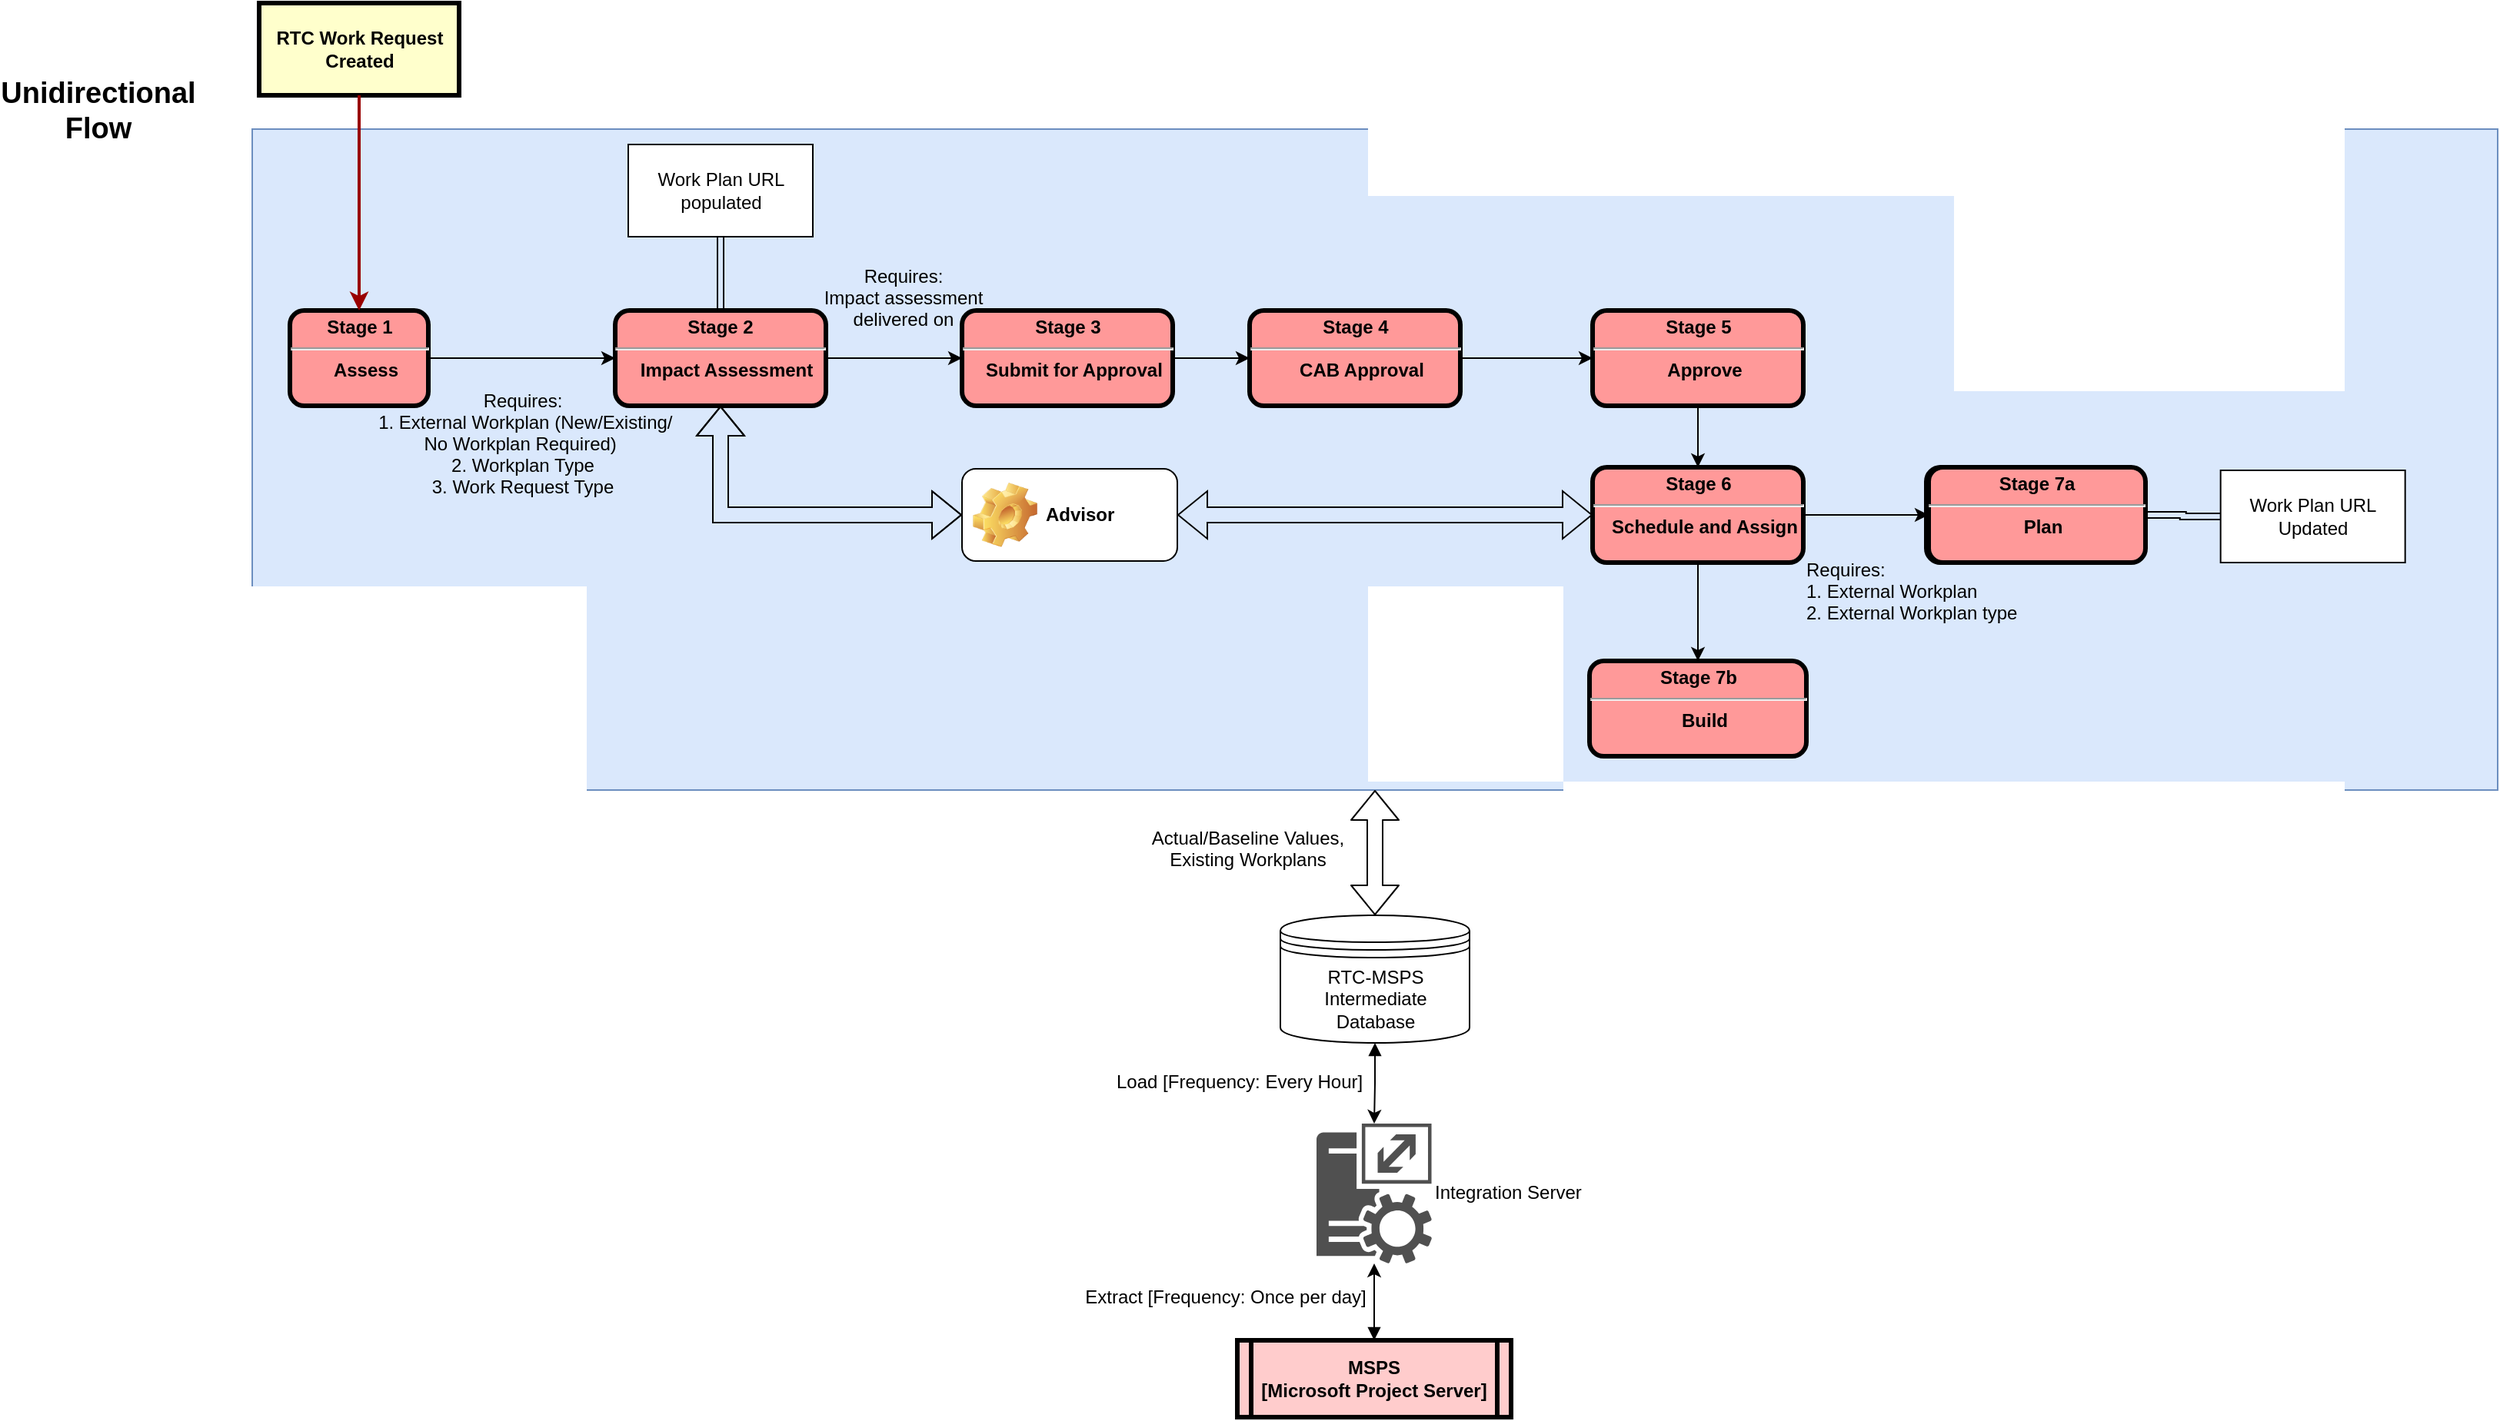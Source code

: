 <mxfile pages="1" version="11.2.5" type="github"><diagram id="CuGWOfgDKcjGERD-Q5Kv" name="Page-1"><mxGraphModel dx="1022" dy="467" grid="1" gridSize="10" guides="1" tooltips="1" connect="1" arrows="1" fold="1" page="1" pageScale="1" pageWidth="850" pageHeight="1100" math="0" shadow="0"><root><mxCell id="0"/><mxCell id="1" parent="0"/><mxCell id="LK-x5hyS80pU30Cg3SJq-52" value="" style="rounded=0;whiteSpace=wrap;html=1;fillColor=#dae8fc;strokeColor=#6c8ebf;" parent="1" vertex="1"><mxGeometry x="490" y="230" width="1460" height="430" as="geometry"/></mxCell><mxCell id="LK-x5hyS80pU30Cg3SJq-2" style="edgeStyle=orthogonalEdgeStyle;rounded=0;orthogonalLoop=1;jettySize=auto;html=1;exitX=1;exitY=0.5;exitDx=0;exitDy=0;entryX=0;entryY=0.5;entryDx=0;entryDy=0;" parent="1" source="LK-x5hyS80pU30Cg3SJq-3" target="LK-x5hyS80pU30Cg3SJq-14" edge="1"><mxGeometry relative="1" as="geometry"><mxPoint x="749.071" y="389.143" as="targetPoint"/></mxGeometry></mxCell><mxCell id="LK-x5hyS80pU30Cg3SJq-3" value="&lt;p style=&quot;margin: 4px 0px 0px ; text-align: center&quot;&gt;&lt;strong&gt;Stage 1&lt;br&gt;&lt;/strong&gt;&lt;/p&gt;&lt;hr&gt;&lt;p style=&quot;margin: 0px ; margin-left: 8px&quot;&gt;Assess&lt;/p&gt;" style="verticalAlign=middle;align=center;overflow=fill;fontSize=12;fontFamily=Helvetica;html=1;rounded=1;fontStyle=1;strokeWidth=3;fillColor=#FF9999;" parent="1" vertex="1"><mxGeometry x="514.5" y="348" width="90" height="62" as="geometry"/></mxCell><mxCell id="LK-x5hyS80pU30Cg3SJq-4" value="RTC Work Request Created" style="whiteSpace=wrap;align=center;verticalAlign=middle;fontStyle=1;strokeWidth=3;fillColor=#FFFFCC" parent="1" vertex="1"><mxGeometry x="494.5" y="148" width="130" height="60" as="geometry"/></mxCell><mxCell id="LK-x5hyS80pU30Cg3SJq-5" value="" style="edgeStyle=none;noEdgeStyle=1;strokeColor=#990000;strokeWidth=2" parent="1" source="LK-x5hyS80pU30Cg3SJq-4" target="LK-x5hyS80pU30Cg3SJq-3" edge="1"><mxGeometry width="100" height="100" relative="1" as="geometry"><mxPoint x="340.5" y="479" as="sourcePoint"/><mxPoint x="440.5" y="379" as="targetPoint"/></mxGeometry></mxCell><mxCell id="LK-x5hyS80pU30Cg3SJq-6" value="Requires:&#10;Impact assessment&#10;delivered on" style="text;spacingTop=-5;align=center" parent="1" vertex="1"><mxGeometry x="851.5" y="317" width="124" height="50" as="geometry"/></mxCell><mxCell id="LK-x5hyS80pU30Cg3SJq-7" value="Requires:&#10; 1. External Workplan (New/Existing/&#10;No Workplan Required) &#10;2. Workplan Type&#10;3. Work Request Type" style="text;spacingTop=-5;align=center" parent="1" vertex="1"><mxGeometry x="580" y="398" width="172" height="60" as="geometry"/></mxCell><mxCell id="LK-x5hyS80pU30Cg3SJq-8" value="Unidirectional Flow" style="text;html=1;strokeColor=none;fillColor=none;align=center;verticalAlign=middle;whiteSpace=wrap;rounded=0;fontStyle=1;fontSize=19;" parent="1" vertex="1"><mxGeometry x="370" y="208" width="40" height="20" as="geometry"/></mxCell><mxCell id="LK-x5hyS80pU30Cg3SJq-9" value="Requires: &#10;1. External Workplan&#10;2. External Workplan type&#10;" style="text;spacingTop=-5;align=left;" parent="1" vertex="1"><mxGeometry x="1498.5" y="508" width="140" height="60" as="geometry"/></mxCell><mxCell id="LK-x5hyS80pU30Cg3SJq-10" value="Work Plan URL Updated" style="rounded=0;whiteSpace=wrap;html=1;" parent="1" vertex="1"><mxGeometry x="1769.833" y="452" width="120" height="60" as="geometry"/></mxCell><mxCell id="LK-x5hyS80pU30Cg3SJq-11" style="edgeStyle=orthogonalEdgeStyle;shape=link;rounded=0;orthogonalLoop=1;jettySize=auto;html=1;exitX=0.5;exitY=1;exitDx=0;exitDy=0;" parent="1" edge="1"><mxGeometry relative="1" as="geometry"><mxPoint x="1407.5" y="653" as="sourcePoint"/><mxPoint x="1407.5" y="653.667" as="targetPoint"/></mxGeometry></mxCell><mxCell id="LK-x5hyS80pU30Cg3SJq-12" style="edgeStyle=orthogonalEdgeStyle;rounded=0;orthogonalLoop=1;jettySize=auto;html=1;exitX=1;exitY=0.5;exitDx=0;exitDy=0;entryX=0;entryY=0.5;entryDx=0;entryDy=0;" parent="1" source="LK-x5hyS80pU30Cg3SJq-14" target="LK-x5hyS80pU30Cg3SJq-16" edge="1"><mxGeometry relative="1" as="geometry"/></mxCell><mxCell id="LK-x5hyS80pU30Cg3SJq-14" value="&lt;p style=&quot;margin: 4px 0px 0px&quot;&gt;&lt;strong&gt;Stage 2&lt;br&gt;&lt;/strong&gt;&lt;/p&gt;&lt;hr&gt;&lt;p style=&quot;margin: 0px 0px 0px 8px&quot;&gt;Impact Assessment&lt;/p&gt;" style="verticalAlign=middle;align=center;overflow=fill;fontSize=12;fontFamily=Helvetica;html=1;rounded=1;fontStyle=1;strokeWidth=3;fillColor=#FF9999;" parent="1" vertex="1"><mxGeometry x="726" y="348" width="137" height="62" as="geometry"/></mxCell><mxCell id="LK-x5hyS80pU30Cg3SJq-15" style="edgeStyle=orthogonalEdgeStyle;rounded=0;orthogonalLoop=1;jettySize=auto;html=1;exitX=1;exitY=0.5;exitDx=0;exitDy=0;entryX=0;entryY=0.5;entryDx=0;entryDy=0;" parent="1" source="LK-x5hyS80pU30Cg3SJq-16" target="LK-x5hyS80pU30Cg3SJq-18" edge="1"><mxGeometry relative="1" as="geometry"/></mxCell><mxCell id="LK-x5hyS80pU30Cg3SJq-16" value="&lt;p style=&quot;margin: 4px 0px 0px&quot;&gt;&lt;strong&gt;Stage 3&lt;br&gt;&lt;/strong&gt;&lt;/p&gt;&lt;hr&gt;&lt;p style=&quot;margin: 0px 0px 0px 8px&quot;&gt;Submit for Approval&lt;/p&gt;" style="verticalAlign=middle;align=center;overflow=fill;fontSize=12;fontFamily=Helvetica;html=1;rounded=1;fontStyle=1;strokeWidth=3;fillColor=#FF9999;" parent="1" vertex="1"><mxGeometry x="951.5" y="348" width="137" height="62" as="geometry"/></mxCell><mxCell id="LK-x5hyS80pU30Cg3SJq-17" style="edgeStyle=orthogonalEdgeStyle;rounded=0;orthogonalLoop=1;jettySize=auto;html=1;exitX=1;exitY=0.5;exitDx=0;exitDy=0;entryX=0;entryY=0.5;entryDx=0;entryDy=0;" parent="1" source="LK-x5hyS80pU30Cg3SJq-18" target="LK-x5hyS80pU30Cg3SJq-20" edge="1"><mxGeometry relative="1" as="geometry"/></mxCell><mxCell id="LK-x5hyS80pU30Cg3SJq-18" value="&lt;p style=&quot;margin: 4px 0px 0px&quot;&gt;&lt;strong&gt;Stage 4&lt;br&gt;&lt;/strong&gt;&lt;/p&gt;&lt;hr&gt;&lt;p style=&quot;margin: 0px 0px 0px 8px&quot;&gt;CAB Approval&lt;/p&gt;" style="verticalAlign=middle;align=center;overflow=fill;fontSize=12;fontFamily=Helvetica;html=1;rounded=1;fontStyle=1;strokeWidth=3;fillColor=#FF9999;" parent="1" vertex="1"><mxGeometry x="1138.5" y="348" width="137" height="62" as="geometry"/></mxCell><mxCell id="LK-x5hyS80pU30Cg3SJq-19" style="edgeStyle=orthogonalEdgeStyle;rounded=0;orthogonalLoop=1;jettySize=auto;html=1;exitX=0.5;exitY=1;exitDx=0;exitDy=0;entryX=0.5;entryY=0;entryDx=0;entryDy=0;" parent="1" source="LK-x5hyS80pU30Cg3SJq-20" target="LK-x5hyS80pU30Cg3SJq-22" edge="1"><mxGeometry relative="1" as="geometry"/></mxCell><mxCell id="LK-x5hyS80pU30Cg3SJq-20" value="&lt;p style=&quot;margin: 4px 0px 0px&quot;&gt;&lt;strong&gt;Stage 5&lt;br&gt;&lt;/strong&gt;&lt;/p&gt;&lt;hr&gt;&lt;p style=&quot;margin: 0px 0px 0px 8px&quot;&gt;Approve&lt;/p&gt;" style="verticalAlign=middle;align=center;overflow=fill;fontSize=12;fontFamily=Helvetica;html=1;rounded=1;fontStyle=1;strokeWidth=3;fillColor=#FF9999;" parent="1" vertex="1"><mxGeometry x="1361.5" y="348" width="137" height="62" as="geometry"/></mxCell><mxCell id="LK-x5hyS80pU30Cg3SJq-39" style="edgeStyle=orthogonalEdgeStyle;rounded=0;orthogonalLoop=1;jettySize=auto;html=1;exitX=0.5;exitY=1;exitDx=0;exitDy=0;entryX=0.5;entryY=0;entryDx=0;entryDy=0;" parent="1" source="LK-x5hyS80pU30Cg3SJq-22" target="LK-x5hyS80pU30Cg3SJq-38" edge="1"><mxGeometry relative="1" as="geometry"/></mxCell><mxCell id="LK-x5hyS80pU30Cg3SJq-48" style="edgeStyle=orthogonalEdgeStyle;rounded=0;orthogonalLoop=1;jettySize=auto;html=1;exitX=1;exitY=0.5;exitDx=0;exitDy=0;entryX=0;entryY=0.5;entryDx=0;entryDy=0;" parent="1" source="LK-x5hyS80pU30Cg3SJq-22" target="LK-x5hyS80pU30Cg3SJq-24" edge="1"><mxGeometry relative="1" as="geometry"/></mxCell><mxCell id="LK-x5hyS80pU30Cg3SJq-22" value="&lt;p style=&quot;margin: 4px 0px 0px&quot;&gt;&lt;strong&gt;&lt;strong&gt;Stage&lt;/strong&gt;&amp;nbsp;6&lt;br&gt;&lt;/strong&gt;&lt;/p&gt;&lt;hr&gt;&lt;p style=&quot;margin: 0px 0px 0px 8px&quot;&gt;Schedule and Assign&lt;/p&gt;" style="verticalAlign=middle;align=center;overflow=fill;fontSize=12;fontFamily=Helvetica;html=1;rounded=1;fontStyle=1;strokeWidth=3;fillColor=#FF9999;" parent="1" vertex="1"><mxGeometry x="1361.5" y="450" width="137" height="62" as="geometry"/></mxCell><mxCell id="LK-x5hyS80pU30Cg3SJq-46" value="&lt;p style=&quot;margin: 4px 0px 0px&quot;&gt;&lt;strong&gt;&lt;strong&gt;Stage&lt;/strong&gt;&amp;nbsp;6&lt;br&gt;&lt;/strong&gt;&lt;/p&gt;&lt;hr&gt;&lt;p style=&quot;margin: 0px 0px 0px 8px&quot;&gt;Schedule and Assign&lt;/p&gt;" style="verticalAlign=middle;align=center;overflow=fill;fontSize=12;fontFamily=Helvetica;html=1;rounded=1;fontStyle=1;strokeWidth=3;fillColor=#FF9999;" parent="1" vertex="1"><mxGeometry x="1578.5" y="450" width="137" height="62" as="geometry"/></mxCell><mxCell id="LK-x5hyS80pU30Cg3SJq-49" style="edgeStyle=orthogonalEdgeStyle;shape=link;rounded=0;orthogonalLoop=1;jettySize=auto;html=1;exitX=1;exitY=0.5;exitDx=0;exitDy=0;" parent="1" source="LK-x5hyS80pU30Cg3SJq-24" target="LK-x5hyS80pU30Cg3SJq-10" edge="1"><mxGeometry relative="1" as="geometry"/></mxCell><mxCell id="LK-x5hyS80pU30Cg3SJq-24" value="&lt;p style=&quot;margin: 4px 0px 0px&quot;&gt;&lt;strong&gt;Stage 7a&lt;/strong&gt;&lt;/p&gt;&lt;hr&gt;&lt;p style=&quot;margin: 0px 0px 0px 8px&quot;&gt;Plan&lt;/p&gt;" style="verticalAlign=middle;align=center;overflow=fill;fontSize=12;fontFamily=Helvetica;html=1;rounded=1;fontStyle=1;strokeWidth=3;fillColor=#FF9999;" parent="1" vertex="1"><mxGeometry x="1580" y="450" width="141" height="62" as="geometry"/></mxCell><mxCell id="LK-x5hyS80pU30Cg3SJq-25" style="edgeStyle=orthogonalEdgeStyle;rounded=0;orthogonalLoop=1;jettySize=auto;html=1;exitX=0.5;exitY=0;exitDx=0;exitDy=0;startArrow=block;" parent="1" source="LK-x5hyS80pU30Cg3SJq-26" target="LK-x5hyS80pU30Cg3SJq-36" edge="1"><mxGeometry relative="1" as="geometry"/></mxCell><mxCell id="LK-x5hyS80pU30Cg3SJq-26" value="MSPS&#10;[Microsoft Project Server]" style="shape=process;whiteSpace=wrap;align=center;verticalAlign=middle;size=0.048;fontStyle=1;strokeWidth=3;fillColor=#FFCCCC" parent="1" vertex="1"><mxGeometry x="1130.5" y="1018" width="178" height="50" as="geometry"/></mxCell><mxCell id="LK-x5hyS80pU30Cg3SJq-28" style="edgeStyle=orthogonalEdgeStyle;rounded=0;orthogonalLoop=1;jettySize=auto;html=1;exitX=0.5;exitY=1;exitDx=0;exitDy=0;startArrow=block;" parent="1" source="LK-x5hyS80pU30Cg3SJq-29" target="LK-x5hyS80pU30Cg3SJq-36" edge="1"><mxGeometry relative="1" as="geometry"/></mxCell><mxCell id="LK-x5hyS80pU30Cg3SJq-29" value="RTC-MSPS Intermediate Database" style="shape=datastore;whiteSpace=wrap;html=1;" parent="1" vertex="1"><mxGeometry x="1158.5" y="741.5" width="123" height="83" as="geometry"/></mxCell><mxCell id="LK-x5hyS80pU30Cg3SJq-30" value="Actual/Baseline Values,&#10;Existing Workplans" style="text;spacingTop=-5;align=center" parent="1" vertex="1"><mxGeometry x="1051.5" y="682.5" width="172" height="60" as="geometry"/></mxCell><mxCell id="LK-x5hyS80pU30Cg3SJq-31" value="Extract [Frequency: Once per day]" style="text;spacingTop=-5;align=center" parent="1" vertex="1"><mxGeometry x="1037" y="981" width="172" height="60" as="geometry"/></mxCell><mxCell id="LK-x5hyS80pU30Cg3SJq-60" style="edgeStyle=orthogonalEdgeStyle;shape=link;rounded=0;orthogonalLoop=1;jettySize=auto;html=1;exitX=0.5;exitY=1;exitDx=0;exitDy=0;entryX=0.5;entryY=0;entryDx=0;entryDy=0;" parent="1" source="LK-x5hyS80pU30Cg3SJq-32" target="LK-x5hyS80pU30Cg3SJq-14" edge="1"><mxGeometry relative="1" as="geometry"/></mxCell><mxCell id="LK-x5hyS80pU30Cg3SJq-32" value="Work Plan URL populated" style="rounded=0;whiteSpace=wrap;html=1;" parent="1" vertex="1"><mxGeometry x="734.5" y="240" width="120" height="60" as="geometry"/></mxCell><mxCell id="LK-x5hyS80pU30Cg3SJq-50" style="edgeStyle=orthogonalEdgeStyle;shape=flexArrow;rounded=0;orthogonalLoop=1;jettySize=auto;html=1;exitX=1;exitY=0.5;exitDx=0;exitDy=0;entryX=0;entryY=0.5;entryDx=0;entryDy=0;startArrow=block;" parent="1" source="LK-x5hyS80pU30Cg3SJq-34" target="LK-x5hyS80pU30Cg3SJq-22" edge="1"><mxGeometry relative="1" as="geometry"/></mxCell><mxCell id="LK-x5hyS80pU30Cg3SJq-63" style="edgeStyle=orthogonalEdgeStyle;shape=flexArrow;rounded=0;orthogonalLoop=1;jettySize=auto;html=1;exitX=0;exitY=0.5;exitDx=0;exitDy=0;entryX=0.5;entryY=1;entryDx=0;entryDy=0;startArrow=block;" parent="1" source="LK-x5hyS80pU30Cg3SJq-34" target="LK-x5hyS80pU30Cg3SJq-14" edge="1"><mxGeometry relative="1" as="geometry"/></mxCell><mxCell id="LK-x5hyS80pU30Cg3SJq-34" value="Advisor" style="label;whiteSpace=wrap;html=1;image=img/clipart/Gear_128x128.png" parent="1" vertex="1"><mxGeometry x="951.5" y="451" width="140" height="60" as="geometry"/></mxCell><mxCell id="LK-x5hyS80pU30Cg3SJq-35" value="Load [Frequency: Every Hour]" style="text;html=1;" parent="1" vertex="1"><mxGeometry x="1049.5" y="836" width="190" height="30" as="geometry"/></mxCell><mxCell id="LK-x5hyS80pU30Cg3SJq-36" value="" style="pointerEvents=1;shadow=0;dashed=0;html=1;strokeColor=none;fillColor=#505050;labelPosition=center;verticalLabelPosition=bottom;verticalAlign=top;outlineConnect=0;align=center;shape=mxgraph.office.servers.call_admission_control_service;" parent="1" vertex="1"><mxGeometry x="1182" y="877" width="75" height="91" as="geometry"/></mxCell><mxCell id="LK-x5hyS80pU30Cg3SJq-37" value="Integration Server" style="text;html=1;" parent="1" vertex="1"><mxGeometry x="1257" y="907.5" width="120" height="30" as="geometry"/></mxCell><mxCell id="LK-x5hyS80pU30Cg3SJq-38" value="&lt;p style=&quot;margin: 4px 0px 0px&quot;&gt;&lt;strong&gt;Stage 7b&lt;/strong&gt;&lt;/p&gt;&lt;hr&gt;&lt;p style=&quot;margin: 0px 0px 0px 8px&quot;&gt;Build&lt;/p&gt;" style="verticalAlign=middle;align=center;overflow=fill;fontSize=12;fontFamily=Helvetica;html=1;rounded=1;fontStyle=1;strokeWidth=3;fillColor=#FF9999;" parent="1" vertex="1"><mxGeometry x="1359.5" y="576" width="141" height="62" as="geometry"/></mxCell><mxCell id="LK-x5hyS80pU30Cg3SJq-58" value="" style="shape=flexArrow;endArrow=classic;startArrow=classic;html=1;entryX=0.5;entryY=1;entryDx=0;entryDy=0;exitX=0.5;exitY=0;exitDx=0;exitDy=0;" parent="1" source="LK-x5hyS80pU30Cg3SJq-29" target="LK-x5hyS80pU30Cg3SJq-52" edge="1"><mxGeometry width="50" height="50" relative="1" as="geometry"><mxPoint x="330" y="1140" as="sourcePoint"/><mxPoint x="380" y="1090" as="targetPoint"/></mxGeometry></mxCell></root></mxGraphModel></diagram></mxfile>
